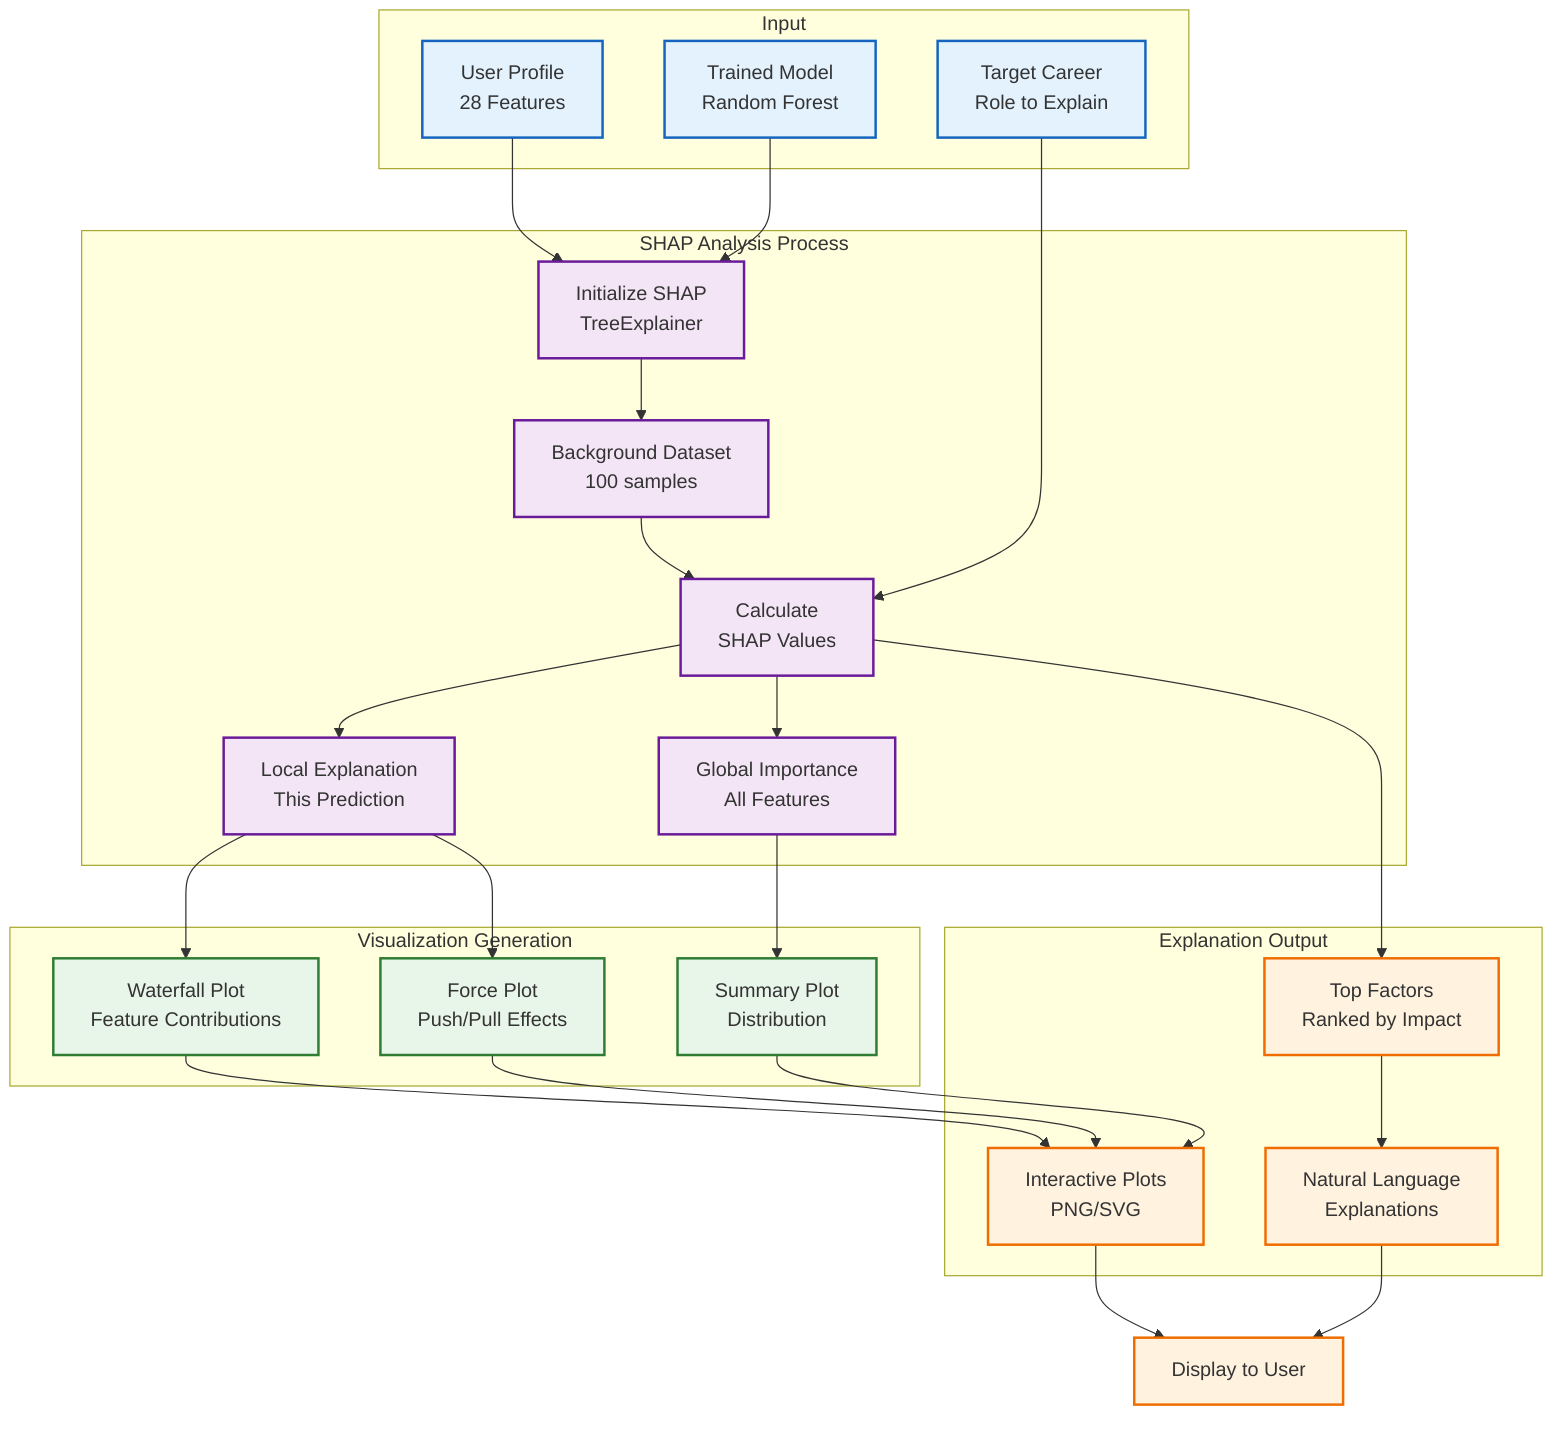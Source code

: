 %% BrightPath - XAI Explainability Pipeline
%% Shows how SHAP generates explanations

graph TB
    subgraph Input["Input"]
        User[User Profile<br/>28 Features]
        Model[Trained Model<br/>Random Forest]
        Career[Target Career<br/>Role to Explain]
    end
    
    subgraph SHAP_Process["SHAP Analysis Process"]
        Init[Initialize SHAP<br/>TreeExplainer]
        Baseline[Background Dataset<br/>100 samples]
        
        Calc[Calculate<br/>SHAP Values]
        
        Global[Global Importance<br/>All Features]
        Local[Local Explanation<br/>This Prediction]
        
        Init --> Baseline
        Baseline --> Calc
        Calc --> Global
        Calc --> Local
    end
    
    subgraph Visualization["Visualization Generation"]
        Water[Waterfall Plot<br/>Feature Contributions]
        Force[Force Plot<br/>Push/Pull Effects]
        Summary[Summary Plot<br/>Distribution]
        
        Global --> Summary
        Local --> Water
        Local --> Force
    end
    
    subgraph Output["Explanation Output"]
        Top[Top Factors<br/>Ranked by Impact]
        Plots[Interactive Plots<br/>PNG/SVG]
        Insights[Natural Language<br/>Explanations]
        
        Water --> Plots
        Force --> Plots
        Summary --> Plots
        
        Calc --> Top
        Top --> Insights
    end
    
    %% Flow
    User --> Init
    Model --> Init
    Career --> Calc
    
    Plots --> Output_Display[Display to User]
    Insights --> Output_Display
    
    %% Styling
    classDef inputStyle fill:#E3F2FD,stroke:#1565C0,stroke-width:2px
    classDef procStyle fill:#F3E5F5,stroke:#6A1B9A,stroke-width:2px
    classDef vizStyle fill:#E8F5E9,stroke:#2E7D32,stroke-width:2px
    classDef outStyle fill:#FFF3E0,stroke:#EF6C00,stroke-width:2px
    
    class User,Model,Career inputStyle
    class Init,Baseline,Calc,Global,Local procStyle
    class Water,Force,Summary vizStyle
    class Top,Plots,Insights,Output_Display outStyle